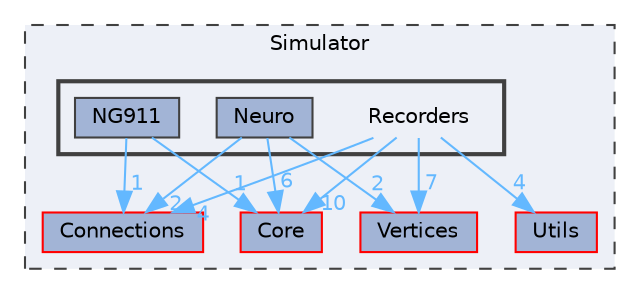 digraph "Simulator/Recorders"
{
 // LATEX_PDF_SIZE
  bgcolor="transparent";
  edge [fontname=Helvetica,fontsize=10,labelfontname=Helvetica,labelfontsize=10];
  node [fontname=Helvetica,fontsize=10,shape=box,height=0.2,width=0.4];
  compound=true
  subgraph clusterdir_02de32643c62db6df59640b35d9a9cf0 {
    graph [ bgcolor="#edf0f7", pencolor="grey25", label="Simulator", fontname=Helvetica,fontsize=10 style="filled,dashed", URL="dir_02de32643c62db6df59640b35d9a9cf0.html",tooltip=""]
  dir_7119e39fba25347656c358c78b4b5d07 [label="Core", fillcolor="#a2b4d6", color="red", style="filled", URL="dir_7119e39fba25347656c358c78b4b5d07.html",tooltip=""];
  dir_d8060c2cba75c9e0fc05c677ef9a9400 [label="Vertices", fillcolor="#a2b4d6", color="red", style="filled", URL="dir_d8060c2cba75c9e0fc05c677ef9a9400.html",tooltip=""];
  dir_a0272814d0434af1122b2c8b7d064f8e [label="Utils", fillcolor="#a2b4d6", color="red", style="filled", URL="dir_a0272814d0434af1122b2c8b7d064f8e.html",tooltip=""];
  dir_af0537d5ef6bce48fbede7b26d870c6c [label="Connections", fillcolor="#a2b4d6", color="red", style="filled", URL="dir_af0537d5ef6bce48fbede7b26d870c6c.html",tooltip=""];
  subgraph clusterdir_5a2fd15a83dd9932f6d7f06d1b2ce5fa {
    graph [ bgcolor="#edf0f7", pencolor="grey25", label="", fontname=Helvetica,fontsize=10 style="filled,bold", URL="dir_5a2fd15a83dd9932f6d7f06d1b2ce5fa.html",tooltip=""]
    dir_5a2fd15a83dd9932f6d7f06d1b2ce5fa [shape=plaintext, label="Recorders"];
  dir_2fbfddd908752272d39ac461a62eaec4 [label="Neuro", fillcolor="#a2b4d6", color="grey25", style="filled", URL="dir_2fbfddd908752272d39ac461a62eaec4.html",tooltip=""];
  dir_ba43858c469de0c0047f471157aed77d [label="NG911", fillcolor="#a2b4d6", color="grey25", style="filled", URL="dir_ba43858c469de0c0047f471157aed77d.html",tooltip=""];
  }
  }
  dir_5a2fd15a83dd9932f6d7f06d1b2ce5fa->dir_7119e39fba25347656c358c78b4b5d07 [headlabel="10", labeldistance=1.5 headhref="dir_000019_000001.html" color="steelblue1" fontcolor="steelblue1"];
  dir_5a2fd15a83dd9932f6d7f06d1b2ce5fa->dir_a0272814d0434af1122b2c8b7d064f8e [headlabel="4", labeldistance=1.5 headhref="dir_000019_000022.html" color="steelblue1" fontcolor="steelblue1"];
  dir_5a2fd15a83dd9932f6d7f06d1b2ce5fa->dir_af0537d5ef6bce48fbede7b26d870c6c [headlabel="4", labeldistance=1.5 headhref="dir_000019_000000.html" color="steelblue1" fontcolor="steelblue1"];
  dir_5a2fd15a83dd9932f6d7f06d1b2ce5fa->dir_d8060c2cba75c9e0fc05c677ef9a9400 [headlabel="7", labeldistance=1.5 headhref="dir_000019_000023.html" color="steelblue1" fontcolor="steelblue1"];
  dir_2fbfddd908752272d39ac461a62eaec4->dir_7119e39fba25347656c358c78b4b5d07 [headlabel="6", labeldistance=1.5 headhref="dir_000012_000001.html" color="steelblue1" fontcolor="steelblue1"];
  dir_2fbfddd908752272d39ac461a62eaec4->dir_af0537d5ef6bce48fbede7b26d870c6c [headlabel="2", labeldistance=1.5 headhref="dir_000012_000000.html" color="steelblue1" fontcolor="steelblue1"];
  dir_2fbfddd908752272d39ac461a62eaec4->dir_d8060c2cba75c9e0fc05c677ef9a9400 [headlabel="2", labeldistance=1.5 headhref="dir_000012_000023.html" color="steelblue1" fontcolor="steelblue1"];
  dir_ba43858c469de0c0047f471157aed77d->dir_7119e39fba25347656c358c78b4b5d07 [headlabel="1", labeldistance=1.5 headhref="dir_000017_000001.html" color="steelblue1" fontcolor="steelblue1"];
  dir_ba43858c469de0c0047f471157aed77d->dir_af0537d5ef6bce48fbede7b26d870c6c [headlabel="1", labeldistance=1.5 headhref="dir_000017_000000.html" color="steelblue1" fontcolor="steelblue1"];
}
